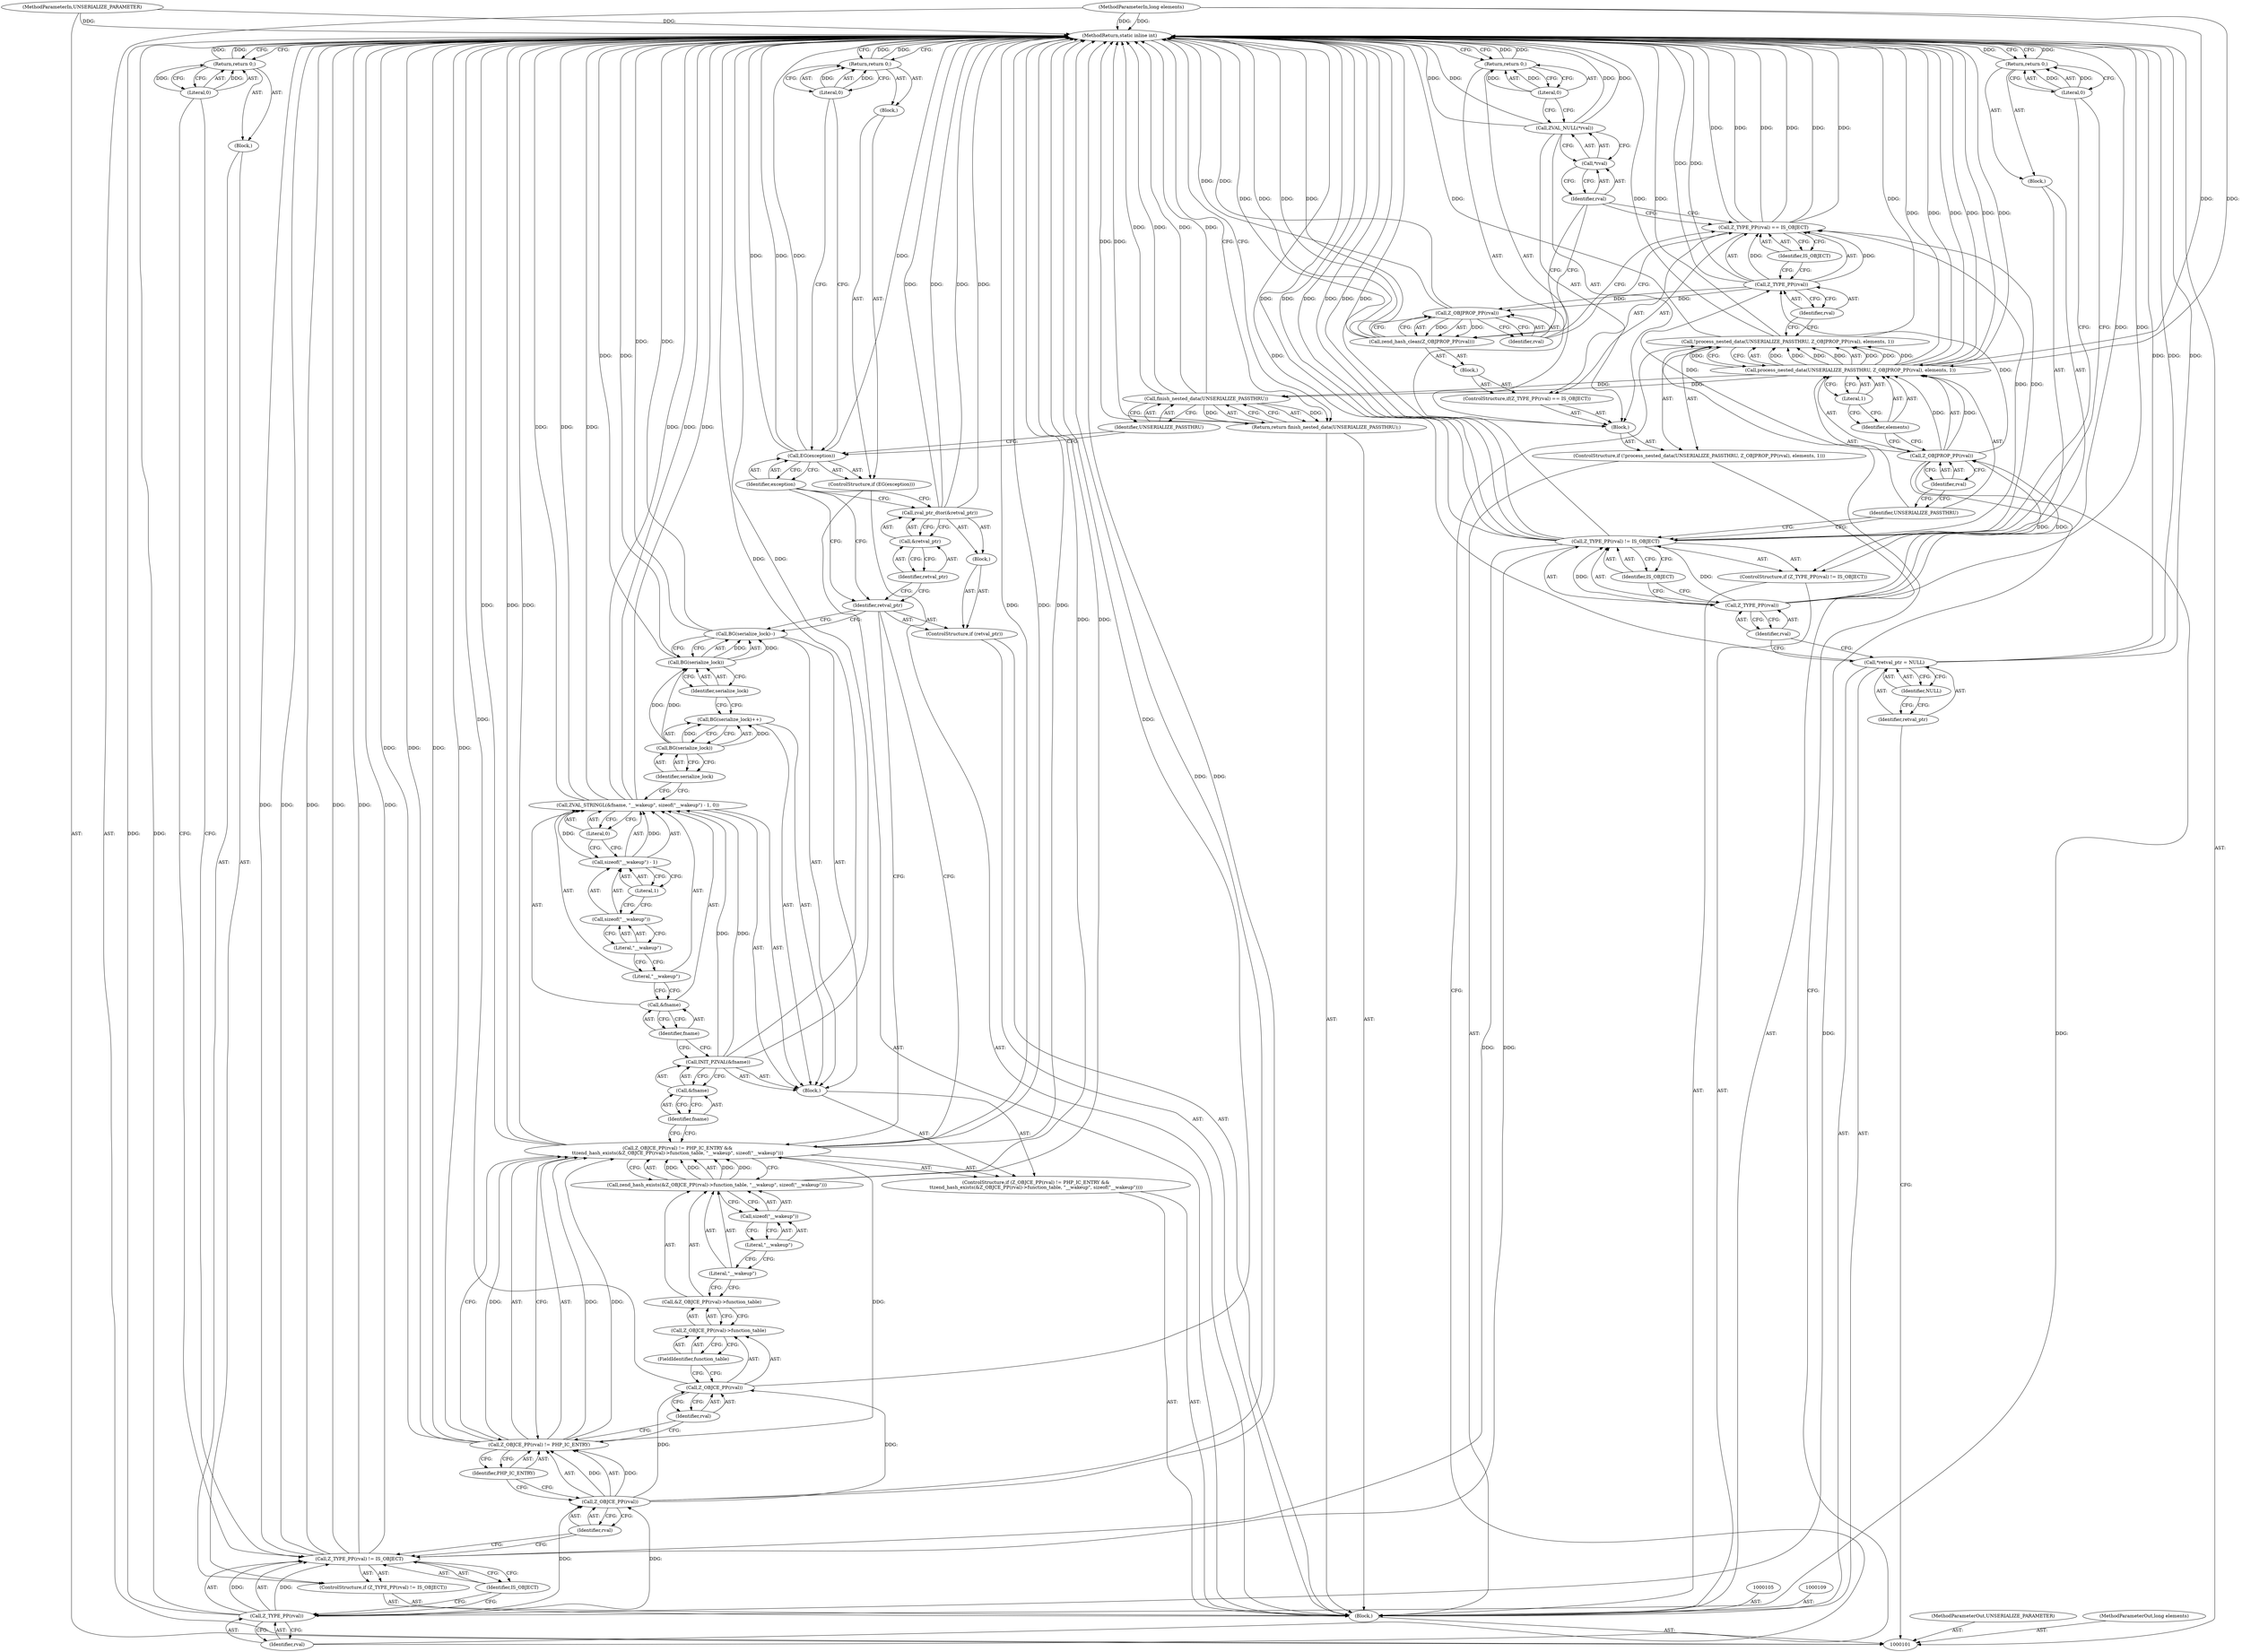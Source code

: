 digraph "0_php-src_6a7cc8ff85827fa9ac715b3a83c2d9147f33cd43?w=1_1" {
"1000198" [label="(MethodReturn,static inline int)"];
"1000102" [label="(MethodParameterIn,UNSERIALIZE_PARAMETER)"];
"1000323" [label="(MethodParameterOut,UNSERIALIZE_PARAMETER)"];
"1000103" [label="(MethodParameterIn,long elements)"];
"1000324" [label="(MethodParameterOut,long elements)"];
"1000118" [label="(ControlStructure,if (!process_nested_data(UNSERIALIZE_PASSTHRU, Z_OBJPROP_PP(rval), elements, 1)))"];
"1000121" [label="(Identifier,UNSERIALIZE_PASSTHRU)"];
"1000122" [label="(Call,Z_OBJPROP_PP(rval))"];
"1000119" [label="(Call,!process_nested_data(UNSERIALIZE_PASSTHRU, Z_OBJPROP_PP(rval), elements, 1))"];
"1000120" [label="(Call,process_nested_data(UNSERIALIZE_PASSTHRU, Z_OBJPROP_PP(rval), elements, 1))"];
"1000123" [label="(Identifier,rval)"];
"1000124" [label="(Identifier,elements)"];
"1000125" [label="(Literal,1)"];
"1000126" [label="(Block,)"];
"1000130" [label="(Identifier,rval)"];
"1000131" [label="(Identifier,IS_OBJECT)"];
"1000132" [label="(Block,)"];
"1000127" [label="(ControlStructure,if(Z_TYPE_PP(rval) == IS_OBJECT))"];
"1000128" [label="(Call,Z_TYPE_PP(rval) == IS_OBJECT)"];
"1000129" [label="(Call,Z_TYPE_PP(rval))"];
"1000134" [label="(Call,Z_OBJPROP_PP(rval))"];
"1000135" [label="(Identifier,rval)"];
"1000133" [label="(Call,zend_hash_clean(Z_OBJPROP_PP(rval)))"];
"1000137" [label="(Call,*rval)"];
"1000138" [label="(Identifier,rval)"];
"1000136" [label="(Call,ZVAL_NULL(*rval))"];
"1000140" [label="(Literal,0)"];
"1000139" [label="(Return,return 0;)"];
"1000104" [label="(Block,)"];
"1000144" [label="(Identifier,rval)"];
"1000145" [label="(Identifier,IS_OBJECT)"];
"1000146" [label="(Block,)"];
"1000141" [label="(ControlStructure,if (Z_TYPE_PP(rval) != IS_OBJECT))"];
"1000142" [label="(Call,Z_TYPE_PP(rval) != IS_OBJECT)"];
"1000143" [label="(Call,Z_TYPE_PP(rval))"];
"1000148" [label="(Literal,0)"];
"1000147" [label="(Return,return 0;)"];
"1000149" [label="(ControlStructure,if (Z_OBJCE_PP(rval) != PHP_IC_ENTRY &&\n\t\tzend_hash_exists(&Z_OBJCE_PP(rval)->function_table, \"__wakeup\", sizeof(\"__wakeup\"))))"];
"1000153" [label="(Identifier,rval)"];
"1000154" [label="(Identifier,PHP_IC_ENTRY)"];
"1000150" [label="(Call,Z_OBJCE_PP(rval) != PHP_IC_ENTRY &&\n\t\tzend_hash_exists(&Z_OBJCE_PP(rval)->function_table, \"__wakeup\", sizeof(\"__wakeup\")))"];
"1000151" [label="(Call,Z_OBJCE_PP(rval) != PHP_IC_ENTRY)"];
"1000152" [label="(Call,Z_OBJCE_PP(rval))"];
"1000156" [label="(Call,&Z_OBJCE_PP(rval)->function_table)"];
"1000155" [label="(Call,zend_hash_exists(&Z_OBJCE_PP(rval)->function_table, \"__wakeup\", sizeof(\"__wakeup\")))"];
"1000157" [label="(Call,Z_OBJCE_PP(rval)->function_table)"];
"1000158" [label="(Call,Z_OBJCE_PP(rval))"];
"1000159" [label="(Identifier,rval)"];
"1000160" [label="(FieldIdentifier,function_table)"];
"1000161" [label="(Literal,\"__wakeup\")"];
"1000162" [label="(Call,sizeof(\"__wakeup\"))"];
"1000163" [label="(Literal,\"__wakeup\")"];
"1000164" [label="(Block,)"];
"1000166" [label="(Call,&fname)"];
"1000167" [label="(Identifier,fname)"];
"1000165" [label="(Call,INIT_PZVAL(&fname))"];
"1000169" [label="(Call,&fname)"];
"1000170" [label="(Identifier,fname)"];
"1000168" [label="(Call,ZVAL_STRINGL(&fname, \"__wakeup\", sizeof(\"__wakeup\") - 1, 0))"];
"1000171" [label="(Literal,\"__wakeup\")"];
"1000172" [label="(Call,sizeof(\"__wakeup\") - 1)"];
"1000173" [label="(Call,sizeof(\"__wakeup\"))"];
"1000174" [label="(Literal,\"__wakeup\")"];
"1000175" [label="(Literal,1)"];
"1000176" [label="(Literal,0)"];
"1000177" [label="(Call,BG(serialize_lock)++)"];
"1000178" [label="(Call,BG(serialize_lock))"];
"1000179" [label="(Identifier,serialize_lock)"];
"1000108" [label="(Identifier,NULL)"];
"1000106" [label="(Call,*retval_ptr = NULL)"];
"1000107" [label="(Identifier,retval_ptr)"];
"1000180" [label="(Call,BG(serialize_lock)--)"];
"1000181" [label="(Call,BG(serialize_lock))"];
"1000182" [label="(Identifier,serialize_lock)"];
"1000183" [label="(ControlStructure,if (retval_ptr))"];
"1000185" [label="(Block,)"];
"1000184" [label="(Identifier,retval_ptr)"];
"1000187" [label="(Call,&retval_ptr)"];
"1000188" [label="(Identifier,retval_ptr)"];
"1000186" [label="(Call,zval_ptr_dtor(&retval_ptr))"];
"1000189" [label="(ControlStructure,if (EG(exception)))"];
"1000192" [label="(Block,)"];
"1000190" [label="(Call,EG(exception))"];
"1000191" [label="(Identifier,exception)"];
"1000193" [label="(Return,return 0;)"];
"1000194" [label="(Literal,0)"];
"1000195" [label="(Return,return finish_nested_data(UNSERIALIZE_PASSTHRU);)"];
"1000197" [label="(Identifier,UNSERIALIZE_PASSTHRU)"];
"1000196" [label="(Call,finish_nested_data(UNSERIALIZE_PASSTHRU))"];
"1000110" [label="(ControlStructure,if (Z_TYPE_PP(rval) != IS_OBJECT))"];
"1000113" [label="(Identifier,rval)"];
"1000114" [label="(Identifier,IS_OBJECT)"];
"1000115" [label="(Block,)"];
"1000111" [label="(Call,Z_TYPE_PP(rval) != IS_OBJECT)"];
"1000112" [label="(Call,Z_TYPE_PP(rval))"];
"1000116" [label="(Return,return 0;)"];
"1000117" [label="(Literal,0)"];
"1000198" -> "1000101"  [label="AST: "];
"1000198" -> "1000116"  [label="CFG: "];
"1000198" -> "1000139"  [label="CFG: "];
"1000198" -> "1000147"  [label="CFG: "];
"1000198" -> "1000193"  [label="CFG: "];
"1000198" -> "1000195"  [label="CFG: "];
"1000116" -> "1000198"  [label="DDG: "];
"1000147" -> "1000198"  [label="DDG: "];
"1000106" -> "1000198"  [label="DDG: "];
"1000106" -> "1000198"  [label="DDG: "];
"1000111" -> "1000198"  [label="DDG: "];
"1000111" -> "1000198"  [label="DDG: "];
"1000111" -> "1000198"  [label="DDG: "];
"1000151" -> "1000198"  [label="DDG: "];
"1000151" -> "1000198"  [label="DDG: "];
"1000180" -> "1000198"  [label="DDG: "];
"1000152" -> "1000198"  [label="DDG: "];
"1000196" -> "1000198"  [label="DDG: "];
"1000196" -> "1000198"  [label="DDG: "];
"1000119" -> "1000198"  [label="DDG: "];
"1000119" -> "1000198"  [label="DDG: "];
"1000181" -> "1000198"  [label="DDG: "];
"1000158" -> "1000198"  [label="DDG: "];
"1000168" -> "1000198"  [label="DDG: "];
"1000168" -> "1000198"  [label="DDG: "];
"1000168" -> "1000198"  [label="DDG: "];
"1000129" -> "1000198"  [label="DDG: "];
"1000186" -> "1000198"  [label="DDG: "];
"1000186" -> "1000198"  [label="DDG: "];
"1000142" -> "1000198"  [label="DDG: "];
"1000142" -> "1000198"  [label="DDG: "];
"1000142" -> "1000198"  [label="DDG: "];
"1000150" -> "1000198"  [label="DDG: "];
"1000150" -> "1000198"  [label="DDG: "];
"1000150" -> "1000198"  [label="DDG: "];
"1000190" -> "1000198"  [label="DDG: "];
"1000190" -> "1000198"  [label="DDG: "];
"1000128" -> "1000198"  [label="DDG: "];
"1000128" -> "1000198"  [label="DDG: "];
"1000128" -> "1000198"  [label="DDG: "];
"1000143" -> "1000198"  [label="DDG: "];
"1000133" -> "1000198"  [label="DDG: "];
"1000133" -> "1000198"  [label="DDG: "];
"1000103" -> "1000198"  [label="DDG: "];
"1000120" -> "1000198"  [label="DDG: "];
"1000120" -> "1000198"  [label="DDG: "];
"1000120" -> "1000198"  [label="DDG: "];
"1000102" -> "1000198"  [label="DDG: "];
"1000134" -> "1000198"  [label="DDG: "];
"1000112" -> "1000198"  [label="DDG: "];
"1000136" -> "1000198"  [label="DDG: "];
"1000136" -> "1000198"  [label="DDG: "];
"1000155" -> "1000198"  [label="DDG: "];
"1000165" -> "1000198"  [label="DDG: "];
"1000139" -> "1000198"  [label="DDG: "];
"1000195" -> "1000198"  [label="DDG: "];
"1000193" -> "1000198"  [label="DDG: "];
"1000102" -> "1000101"  [label="AST: "];
"1000102" -> "1000198"  [label="DDG: "];
"1000323" -> "1000101"  [label="AST: "];
"1000103" -> "1000101"  [label="AST: "];
"1000103" -> "1000198"  [label="DDG: "];
"1000103" -> "1000120"  [label="DDG: "];
"1000324" -> "1000101"  [label="AST: "];
"1000118" -> "1000104"  [label="AST: "];
"1000119" -> "1000118"  [label="AST: "];
"1000126" -> "1000118"  [label="AST: "];
"1000121" -> "1000120"  [label="AST: "];
"1000121" -> "1000111"  [label="CFG: "];
"1000123" -> "1000121"  [label="CFG: "];
"1000122" -> "1000120"  [label="AST: "];
"1000122" -> "1000123"  [label="CFG: "];
"1000123" -> "1000122"  [label="AST: "];
"1000124" -> "1000122"  [label="CFG: "];
"1000122" -> "1000120"  [label="DDG: "];
"1000112" -> "1000122"  [label="DDG: "];
"1000122" -> "1000129"  [label="DDG: "];
"1000122" -> "1000143"  [label="DDG: "];
"1000119" -> "1000118"  [label="AST: "];
"1000119" -> "1000120"  [label="CFG: "];
"1000120" -> "1000119"  [label="AST: "];
"1000130" -> "1000119"  [label="CFG: "];
"1000144" -> "1000119"  [label="CFG: "];
"1000119" -> "1000198"  [label="DDG: "];
"1000119" -> "1000198"  [label="DDG: "];
"1000120" -> "1000119"  [label="DDG: "];
"1000120" -> "1000119"  [label="DDG: "];
"1000120" -> "1000119"  [label="DDG: "];
"1000120" -> "1000119"  [label="DDG: "];
"1000120" -> "1000119"  [label="AST: "];
"1000120" -> "1000125"  [label="CFG: "];
"1000121" -> "1000120"  [label="AST: "];
"1000122" -> "1000120"  [label="AST: "];
"1000124" -> "1000120"  [label="AST: "];
"1000125" -> "1000120"  [label="AST: "];
"1000119" -> "1000120"  [label="CFG: "];
"1000120" -> "1000198"  [label="DDG: "];
"1000120" -> "1000198"  [label="DDG: "];
"1000120" -> "1000198"  [label="DDG: "];
"1000120" -> "1000119"  [label="DDG: "];
"1000120" -> "1000119"  [label="DDG: "];
"1000120" -> "1000119"  [label="DDG: "];
"1000120" -> "1000119"  [label="DDG: "];
"1000122" -> "1000120"  [label="DDG: "];
"1000103" -> "1000120"  [label="DDG: "];
"1000120" -> "1000196"  [label="DDG: "];
"1000123" -> "1000122"  [label="AST: "];
"1000123" -> "1000121"  [label="CFG: "];
"1000122" -> "1000123"  [label="CFG: "];
"1000124" -> "1000120"  [label="AST: "];
"1000124" -> "1000122"  [label="CFG: "];
"1000125" -> "1000124"  [label="CFG: "];
"1000125" -> "1000120"  [label="AST: "];
"1000125" -> "1000124"  [label="CFG: "];
"1000120" -> "1000125"  [label="CFG: "];
"1000126" -> "1000118"  [label="AST: "];
"1000127" -> "1000126"  [label="AST: "];
"1000136" -> "1000126"  [label="AST: "];
"1000139" -> "1000126"  [label="AST: "];
"1000130" -> "1000129"  [label="AST: "];
"1000130" -> "1000119"  [label="CFG: "];
"1000129" -> "1000130"  [label="CFG: "];
"1000131" -> "1000128"  [label="AST: "];
"1000131" -> "1000129"  [label="CFG: "];
"1000128" -> "1000131"  [label="CFG: "];
"1000132" -> "1000127"  [label="AST: "];
"1000133" -> "1000132"  [label="AST: "];
"1000127" -> "1000126"  [label="AST: "];
"1000128" -> "1000127"  [label="AST: "];
"1000132" -> "1000127"  [label="AST: "];
"1000128" -> "1000127"  [label="AST: "];
"1000128" -> "1000131"  [label="CFG: "];
"1000129" -> "1000128"  [label="AST: "];
"1000131" -> "1000128"  [label="AST: "];
"1000135" -> "1000128"  [label="CFG: "];
"1000138" -> "1000128"  [label="CFG: "];
"1000128" -> "1000198"  [label="DDG: "];
"1000128" -> "1000198"  [label="DDG: "];
"1000128" -> "1000198"  [label="DDG: "];
"1000129" -> "1000128"  [label="DDG: "];
"1000111" -> "1000128"  [label="DDG: "];
"1000129" -> "1000128"  [label="AST: "];
"1000129" -> "1000130"  [label="CFG: "];
"1000130" -> "1000129"  [label="AST: "];
"1000131" -> "1000129"  [label="CFG: "];
"1000129" -> "1000198"  [label="DDG: "];
"1000129" -> "1000128"  [label="DDG: "];
"1000122" -> "1000129"  [label="DDG: "];
"1000129" -> "1000134"  [label="DDG: "];
"1000134" -> "1000133"  [label="AST: "];
"1000134" -> "1000135"  [label="CFG: "];
"1000135" -> "1000134"  [label="AST: "];
"1000133" -> "1000134"  [label="CFG: "];
"1000134" -> "1000198"  [label="DDG: "];
"1000134" -> "1000133"  [label="DDG: "];
"1000129" -> "1000134"  [label="DDG: "];
"1000135" -> "1000134"  [label="AST: "];
"1000135" -> "1000128"  [label="CFG: "];
"1000134" -> "1000135"  [label="CFG: "];
"1000133" -> "1000132"  [label="AST: "];
"1000133" -> "1000134"  [label="CFG: "];
"1000134" -> "1000133"  [label="AST: "];
"1000138" -> "1000133"  [label="CFG: "];
"1000133" -> "1000198"  [label="DDG: "];
"1000133" -> "1000198"  [label="DDG: "];
"1000134" -> "1000133"  [label="DDG: "];
"1000137" -> "1000136"  [label="AST: "];
"1000137" -> "1000138"  [label="CFG: "];
"1000138" -> "1000137"  [label="AST: "];
"1000136" -> "1000137"  [label="CFG: "];
"1000138" -> "1000137"  [label="AST: "];
"1000138" -> "1000133"  [label="CFG: "];
"1000138" -> "1000128"  [label="CFG: "];
"1000137" -> "1000138"  [label="CFG: "];
"1000136" -> "1000126"  [label="AST: "];
"1000136" -> "1000137"  [label="CFG: "];
"1000137" -> "1000136"  [label="AST: "];
"1000140" -> "1000136"  [label="CFG: "];
"1000136" -> "1000198"  [label="DDG: "];
"1000136" -> "1000198"  [label="DDG: "];
"1000140" -> "1000139"  [label="AST: "];
"1000140" -> "1000136"  [label="CFG: "];
"1000139" -> "1000140"  [label="CFG: "];
"1000140" -> "1000139"  [label="DDG: "];
"1000139" -> "1000126"  [label="AST: "];
"1000139" -> "1000140"  [label="CFG: "];
"1000140" -> "1000139"  [label="AST: "];
"1000198" -> "1000139"  [label="CFG: "];
"1000139" -> "1000198"  [label="DDG: "];
"1000140" -> "1000139"  [label="DDG: "];
"1000104" -> "1000101"  [label="AST: "];
"1000105" -> "1000104"  [label="AST: "];
"1000106" -> "1000104"  [label="AST: "];
"1000109" -> "1000104"  [label="AST: "];
"1000110" -> "1000104"  [label="AST: "];
"1000118" -> "1000104"  [label="AST: "];
"1000141" -> "1000104"  [label="AST: "];
"1000149" -> "1000104"  [label="AST: "];
"1000183" -> "1000104"  [label="AST: "];
"1000189" -> "1000104"  [label="AST: "];
"1000195" -> "1000104"  [label="AST: "];
"1000144" -> "1000143"  [label="AST: "];
"1000144" -> "1000119"  [label="CFG: "];
"1000143" -> "1000144"  [label="CFG: "];
"1000145" -> "1000142"  [label="AST: "];
"1000145" -> "1000143"  [label="CFG: "];
"1000142" -> "1000145"  [label="CFG: "];
"1000146" -> "1000141"  [label="AST: "];
"1000147" -> "1000146"  [label="AST: "];
"1000141" -> "1000104"  [label="AST: "];
"1000142" -> "1000141"  [label="AST: "];
"1000146" -> "1000141"  [label="AST: "];
"1000142" -> "1000141"  [label="AST: "];
"1000142" -> "1000145"  [label="CFG: "];
"1000143" -> "1000142"  [label="AST: "];
"1000145" -> "1000142"  [label="AST: "];
"1000148" -> "1000142"  [label="CFG: "];
"1000153" -> "1000142"  [label="CFG: "];
"1000142" -> "1000198"  [label="DDG: "];
"1000142" -> "1000198"  [label="DDG: "];
"1000142" -> "1000198"  [label="DDG: "];
"1000143" -> "1000142"  [label="DDG: "];
"1000111" -> "1000142"  [label="DDG: "];
"1000143" -> "1000142"  [label="AST: "];
"1000143" -> "1000144"  [label="CFG: "];
"1000144" -> "1000143"  [label="AST: "];
"1000145" -> "1000143"  [label="CFG: "];
"1000143" -> "1000198"  [label="DDG: "];
"1000143" -> "1000142"  [label="DDG: "];
"1000122" -> "1000143"  [label="DDG: "];
"1000143" -> "1000152"  [label="DDG: "];
"1000148" -> "1000147"  [label="AST: "];
"1000148" -> "1000142"  [label="CFG: "];
"1000147" -> "1000148"  [label="CFG: "];
"1000148" -> "1000147"  [label="DDG: "];
"1000147" -> "1000146"  [label="AST: "];
"1000147" -> "1000148"  [label="CFG: "];
"1000148" -> "1000147"  [label="AST: "];
"1000198" -> "1000147"  [label="CFG: "];
"1000147" -> "1000198"  [label="DDG: "];
"1000148" -> "1000147"  [label="DDG: "];
"1000149" -> "1000104"  [label="AST: "];
"1000150" -> "1000149"  [label="AST: "];
"1000164" -> "1000149"  [label="AST: "];
"1000153" -> "1000152"  [label="AST: "];
"1000153" -> "1000142"  [label="CFG: "];
"1000152" -> "1000153"  [label="CFG: "];
"1000154" -> "1000151"  [label="AST: "];
"1000154" -> "1000152"  [label="CFG: "];
"1000151" -> "1000154"  [label="CFG: "];
"1000150" -> "1000149"  [label="AST: "];
"1000150" -> "1000151"  [label="CFG: "];
"1000150" -> "1000155"  [label="CFG: "];
"1000151" -> "1000150"  [label="AST: "];
"1000155" -> "1000150"  [label="AST: "];
"1000167" -> "1000150"  [label="CFG: "];
"1000184" -> "1000150"  [label="CFG: "];
"1000150" -> "1000198"  [label="DDG: "];
"1000150" -> "1000198"  [label="DDG: "];
"1000150" -> "1000198"  [label="DDG: "];
"1000151" -> "1000150"  [label="DDG: "];
"1000151" -> "1000150"  [label="DDG: "];
"1000155" -> "1000150"  [label="DDG: "];
"1000155" -> "1000150"  [label="DDG: "];
"1000151" -> "1000150"  [label="AST: "];
"1000151" -> "1000154"  [label="CFG: "];
"1000152" -> "1000151"  [label="AST: "];
"1000154" -> "1000151"  [label="AST: "];
"1000159" -> "1000151"  [label="CFG: "];
"1000150" -> "1000151"  [label="CFG: "];
"1000151" -> "1000198"  [label="DDG: "];
"1000151" -> "1000198"  [label="DDG: "];
"1000151" -> "1000150"  [label="DDG: "];
"1000151" -> "1000150"  [label="DDG: "];
"1000152" -> "1000151"  [label="DDG: "];
"1000152" -> "1000151"  [label="AST: "];
"1000152" -> "1000153"  [label="CFG: "];
"1000153" -> "1000152"  [label="AST: "];
"1000154" -> "1000152"  [label="CFG: "];
"1000152" -> "1000198"  [label="DDG: "];
"1000152" -> "1000151"  [label="DDG: "];
"1000143" -> "1000152"  [label="DDG: "];
"1000152" -> "1000158"  [label="DDG: "];
"1000156" -> "1000155"  [label="AST: "];
"1000156" -> "1000157"  [label="CFG: "];
"1000157" -> "1000156"  [label="AST: "];
"1000161" -> "1000156"  [label="CFG: "];
"1000155" -> "1000150"  [label="AST: "];
"1000155" -> "1000162"  [label="CFG: "];
"1000156" -> "1000155"  [label="AST: "];
"1000161" -> "1000155"  [label="AST: "];
"1000162" -> "1000155"  [label="AST: "];
"1000150" -> "1000155"  [label="CFG: "];
"1000155" -> "1000198"  [label="DDG: "];
"1000155" -> "1000150"  [label="DDG: "];
"1000155" -> "1000150"  [label="DDG: "];
"1000157" -> "1000156"  [label="AST: "];
"1000157" -> "1000160"  [label="CFG: "];
"1000158" -> "1000157"  [label="AST: "];
"1000160" -> "1000157"  [label="AST: "];
"1000156" -> "1000157"  [label="CFG: "];
"1000158" -> "1000157"  [label="AST: "];
"1000158" -> "1000159"  [label="CFG: "];
"1000159" -> "1000158"  [label="AST: "];
"1000160" -> "1000158"  [label="CFG: "];
"1000158" -> "1000198"  [label="DDG: "];
"1000152" -> "1000158"  [label="DDG: "];
"1000159" -> "1000158"  [label="AST: "];
"1000159" -> "1000151"  [label="CFG: "];
"1000158" -> "1000159"  [label="CFG: "];
"1000160" -> "1000157"  [label="AST: "];
"1000160" -> "1000158"  [label="CFG: "];
"1000157" -> "1000160"  [label="CFG: "];
"1000161" -> "1000155"  [label="AST: "];
"1000161" -> "1000156"  [label="CFG: "];
"1000163" -> "1000161"  [label="CFG: "];
"1000162" -> "1000155"  [label="AST: "];
"1000162" -> "1000163"  [label="CFG: "];
"1000163" -> "1000162"  [label="AST: "];
"1000155" -> "1000162"  [label="CFG: "];
"1000163" -> "1000162"  [label="AST: "];
"1000163" -> "1000161"  [label="CFG: "];
"1000162" -> "1000163"  [label="CFG: "];
"1000164" -> "1000149"  [label="AST: "];
"1000165" -> "1000164"  [label="AST: "];
"1000168" -> "1000164"  [label="AST: "];
"1000177" -> "1000164"  [label="AST: "];
"1000180" -> "1000164"  [label="AST: "];
"1000166" -> "1000165"  [label="AST: "];
"1000166" -> "1000167"  [label="CFG: "];
"1000167" -> "1000166"  [label="AST: "];
"1000165" -> "1000166"  [label="CFG: "];
"1000167" -> "1000166"  [label="AST: "];
"1000167" -> "1000150"  [label="CFG: "];
"1000166" -> "1000167"  [label="CFG: "];
"1000165" -> "1000164"  [label="AST: "];
"1000165" -> "1000166"  [label="CFG: "];
"1000166" -> "1000165"  [label="AST: "];
"1000170" -> "1000165"  [label="CFG: "];
"1000165" -> "1000198"  [label="DDG: "];
"1000165" -> "1000168"  [label="DDG: "];
"1000169" -> "1000168"  [label="AST: "];
"1000169" -> "1000170"  [label="CFG: "];
"1000170" -> "1000169"  [label="AST: "];
"1000171" -> "1000169"  [label="CFG: "];
"1000170" -> "1000169"  [label="AST: "];
"1000170" -> "1000165"  [label="CFG: "];
"1000169" -> "1000170"  [label="CFG: "];
"1000168" -> "1000164"  [label="AST: "];
"1000168" -> "1000176"  [label="CFG: "];
"1000169" -> "1000168"  [label="AST: "];
"1000171" -> "1000168"  [label="AST: "];
"1000172" -> "1000168"  [label="AST: "];
"1000176" -> "1000168"  [label="AST: "];
"1000179" -> "1000168"  [label="CFG: "];
"1000168" -> "1000198"  [label="DDG: "];
"1000168" -> "1000198"  [label="DDG: "];
"1000168" -> "1000198"  [label="DDG: "];
"1000165" -> "1000168"  [label="DDG: "];
"1000172" -> "1000168"  [label="DDG: "];
"1000171" -> "1000168"  [label="AST: "];
"1000171" -> "1000169"  [label="CFG: "];
"1000174" -> "1000171"  [label="CFG: "];
"1000172" -> "1000168"  [label="AST: "];
"1000172" -> "1000175"  [label="CFG: "];
"1000173" -> "1000172"  [label="AST: "];
"1000175" -> "1000172"  [label="AST: "];
"1000176" -> "1000172"  [label="CFG: "];
"1000172" -> "1000168"  [label="DDG: "];
"1000173" -> "1000172"  [label="AST: "];
"1000173" -> "1000174"  [label="CFG: "];
"1000174" -> "1000173"  [label="AST: "];
"1000175" -> "1000173"  [label="CFG: "];
"1000174" -> "1000173"  [label="AST: "];
"1000174" -> "1000171"  [label="CFG: "];
"1000173" -> "1000174"  [label="CFG: "];
"1000175" -> "1000172"  [label="AST: "];
"1000175" -> "1000173"  [label="CFG: "];
"1000172" -> "1000175"  [label="CFG: "];
"1000176" -> "1000168"  [label="AST: "];
"1000176" -> "1000172"  [label="CFG: "];
"1000168" -> "1000176"  [label="CFG: "];
"1000177" -> "1000164"  [label="AST: "];
"1000177" -> "1000178"  [label="CFG: "];
"1000178" -> "1000177"  [label="AST: "];
"1000182" -> "1000177"  [label="CFG: "];
"1000178" -> "1000177"  [label="DDG: "];
"1000178" -> "1000177"  [label="AST: "];
"1000178" -> "1000179"  [label="CFG: "];
"1000179" -> "1000178"  [label="AST: "];
"1000177" -> "1000178"  [label="CFG: "];
"1000178" -> "1000177"  [label="DDG: "];
"1000178" -> "1000181"  [label="DDG: "];
"1000179" -> "1000178"  [label="AST: "];
"1000179" -> "1000168"  [label="CFG: "];
"1000178" -> "1000179"  [label="CFG: "];
"1000108" -> "1000106"  [label="AST: "];
"1000108" -> "1000107"  [label="CFG: "];
"1000106" -> "1000108"  [label="CFG: "];
"1000106" -> "1000104"  [label="AST: "];
"1000106" -> "1000108"  [label="CFG: "];
"1000107" -> "1000106"  [label="AST: "];
"1000108" -> "1000106"  [label="AST: "];
"1000113" -> "1000106"  [label="CFG: "];
"1000106" -> "1000198"  [label="DDG: "];
"1000106" -> "1000198"  [label="DDG: "];
"1000107" -> "1000106"  [label="AST: "];
"1000107" -> "1000101"  [label="CFG: "];
"1000108" -> "1000107"  [label="CFG: "];
"1000180" -> "1000164"  [label="AST: "];
"1000180" -> "1000181"  [label="CFG: "];
"1000181" -> "1000180"  [label="AST: "];
"1000184" -> "1000180"  [label="CFG: "];
"1000180" -> "1000198"  [label="DDG: "];
"1000181" -> "1000180"  [label="DDG: "];
"1000181" -> "1000180"  [label="AST: "];
"1000181" -> "1000182"  [label="CFG: "];
"1000182" -> "1000181"  [label="AST: "];
"1000180" -> "1000181"  [label="CFG: "];
"1000181" -> "1000198"  [label="DDG: "];
"1000181" -> "1000180"  [label="DDG: "];
"1000178" -> "1000181"  [label="DDG: "];
"1000182" -> "1000181"  [label="AST: "];
"1000182" -> "1000177"  [label="CFG: "];
"1000181" -> "1000182"  [label="CFG: "];
"1000183" -> "1000104"  [label="AST: "];
"1000184" -> "1000183"  [label="AST: "];
"1000185" -> "1000183"  [label="AST: "];
"1000185" -> "1000183"  [label="AST: "];
"1000186" -> "1000185"  [label="AST: "];
"1000184" -> "1000183"  [label="AST: "];
"1000184" -> "1000180"  [label="CFG: "];
"1000184" -> "1000150"  [label="CFG: "];
"1000188" -> "1000184"  [label="CFG: "];
"1000191" -> "1000184"  [label="CFG: "];
"1000187" -> "1000186"  [label="AST: "];
"1000187" -> "1000188"  [label="CFG: "];
"1000188" -> "1000187"  [label="AST: "];
"1000186" -> "1000187"  [label="CFG: "];
"1000188" -> "1000187"  [label="AST: "];
"1000188" -> "1000184"  [label="CFG: "];
"1000187" -> "1000188"  [label="CFG: "];
"1000186" -> "1000185"  [label="AST: "];
"1000186" -> "1000187"  [label="CFG: "];
"1000187" -> "1000186"  [label="AST: "];
"1000191" -> "1000186"  [label="CFG: "];
"1000186" -> "1000198"  [label="DDG: "];
"1000186" -> "1000198"  [label="DDG: "];
"1000189" -> "1000104"  [label="AST: "];
"1000190" -> "1000189"  [label="AST: "];
"1000192" -> "1000189"  [label="AST: "];
"1000192" -> "1000189"  [label="AST: "];
"1000193" -> "1000192"  [label="AST: "];
"1000190" -> "1000189"  [label="AST: "];
"1000190" -> "1000191"  [label="CFG: "];
"1000191" -> "1000190"  [label="AST: "];
"1000194" -> "1000190"  [label="CFG: "];
"1000197" -> "1000190"  [label="CFG: "];
"1000190" -> "1000198"  [label="DDG: "];
"1000190" -> "1000198"  [label="DDG: "];
"1000191" -> "1000190"  [label="AST: "];
"1000191" -> "1000186"  [label="CFG: "];
"1000191" -> "1000184"  [label="CFG: "];
"1000190" -> "1000191"  [label="CFG: "];
"1000193" -> "1000192"  [label="AST: "];
"1000193" -> "1000194"  [label="CFG: "];
"1000194" -> "1000193"  [label="AST: "];
"1000198" -> "1000193"  [label="CFG: "];
"1000193" -> "1000198"  [label="DDG: "];
"1000194" -> "1000193"  [label="DDG: "];
"1000194" -> "1000193"  [label="AST: "];
"1000194" -> "1000190"  [label="CFG: "];
"1000193" -> "1000194"  [label="CFG: "];
"1000194" -> "1000193"  [label="DDG: "];
"1000195" -> "1000104"  [label="AST: "];
"1000195" -> "1000196"  [label="CFG: "];
"1000196" -> "1000195"  [label="AST: "];
"1000198" -> "1000195"  [label="CFG: "];
"1000195" -> "1000198"  [label="DDG: "];
"1000196" -> "1000195"  [label="DDG: "];
"1000197" -> "1000196"  [label="AST: "];
"1000197" -> "1000190"  [label="CFG: "];
"1000196" -> "1000197"  [label="CFG: "];
"1000196" -> "1000195"  [label="AST: "];
"1000196" -> "1000197"  [label="CFG: "];
"1000197" -> "1000196"  [label="AST: "];
"1000195" -> "1000196"  [label="CFG: "];
"1000196" -> "1000198"  [label="DDG: "];
"1000196" -> "1000198"  [label="DDG: "];
"1000196" -> "1000195"  [label="DDG: "];
"1000120" -> "1000196"  [label="DDG: "];
"1000110" -> "1000104"  [label="AST: "];
"1000111" -> "1000110"  [label="AST: "];
"1000115" -> "1000110"  [label="AST: "];
"1000113" -> "1000112"  [label="AST: "];
"1000113" -> "1000106"  [label="CFG: "];
"1000112" -> "1000113"  [label="CFG: "];
"1000114" -> "1000111"  [label="AST: "];
"1000114" -> "1000112"  [label="CFG: "];
"1000111" -> "1000114"  [label="CFG: "];
"1000115" -> "1000110"  [label="AST: "];
"1000116" -> "1000115"  [label="AST: "];
"1000111" -> "1000110"  [label="AST: "];
"1000111" -> "1000114"  [label="CFG: "];
"1000112" -> "1000111"  [label="AST: "];
"1000114" -> "1000111"  [label="AST: "];
"1000117" -> "1000111"  [label="CFG: "];
"1000121" -> "1000111"  [label="CFG: "];
"1000111" -> "1000198"  [label="DDG: "];
"1000111" -> "1000198"  [label="DDG: "];
"1000111" -> "1000198"  [label="DDG: "];
"1000112" -> "1000111"  [label="DDG: "];
"1000111" -> "1000128"  [label="DDG: "];
"1000111" -> "1000142"  [label="DDG: "];
"1000112" -> "1000111"  [label="AST: "];
"1000112" -> "1000113"  [label="CFG: "];
"1000113" -> "1000112"  [label="AST: "];
"1000114" -> "1000112"  [label="CFG: "];
"1000112" -> "1000198"  [label="DDG: "];
"1000112" -> "1000111"  [label="DDG: "];
"1000112" -> "1000122"  [label="DDG: "];
"1000116" -> "1000115"  [label="AST: "];
"1000116" -> "1000117"  [label="CFG: "];
"1000117" -> "1000116"  [label="AST: "];
"1000198" -> "1000116"  [label="CFG: "];
"1000116" -> "1000198"  [label="DDG: "];
"1000117" -> "1000116"  [label="DDG: "];
"1000117" -> "1000116"  [label="AST: "];
"1000117" -> "1000111"  [label="CFG: "];
"1000116" -> "1000117"  [label="CFG: "];
"1000117" -> "1000116"  [label="DDG: "];
}
